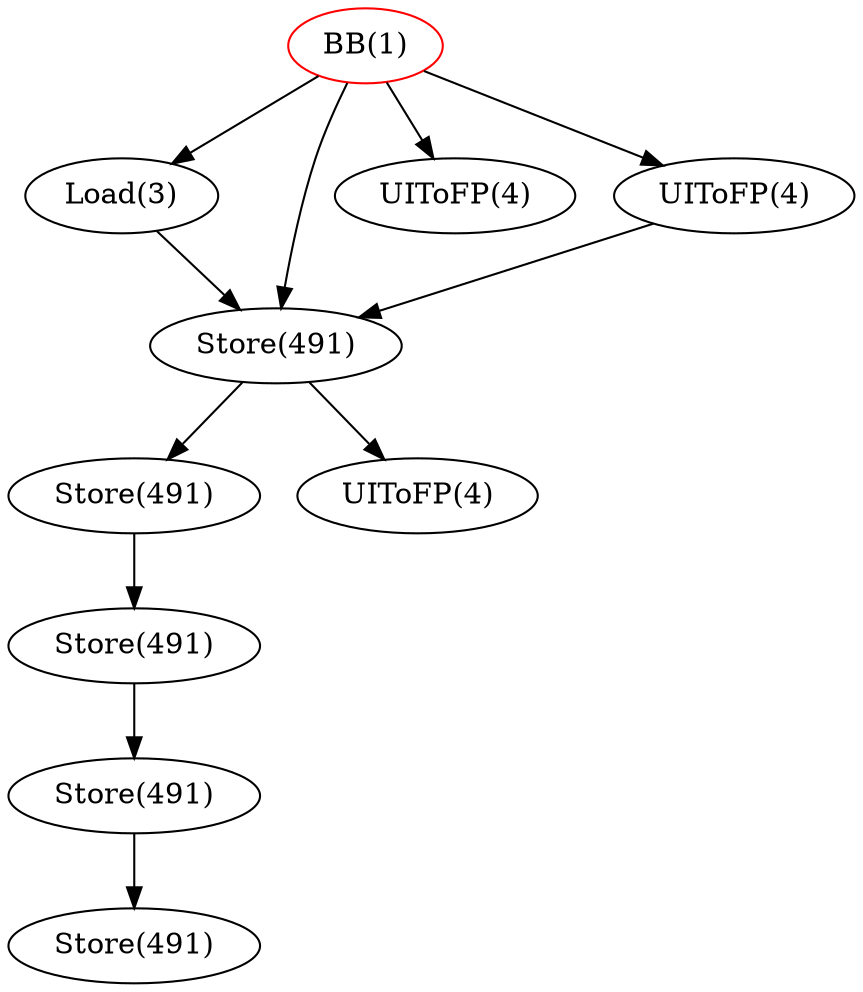 strict digraph G {
  graph [file="dfg.__offload_func_50969.dot"];
  1	 [color=red,
     ir=my___unk__1,
     label="BB(1)",
     opcode=BB];
  3	 [color=black,
     ir="  %2 = load i8, i8* %1, align 1, !UID !2",
     label="Load(3)",
     opcode=Load];

  491	 [color=black,
       ir="  store i64 %431, i64* %433, align 8, !UID !491",
       label="Store(491)",
       opcode=Store];
  492	 [color=black,
       ir="  store i64 %431, i64* %433, align 8, !UID !491",
       label="Store(491)",
       opcode=Store];
  493	 [color=black,
       ir="  store i64 %431, i64* %433, align 8, !UID !491",
       label="Store(491)",
       opcode=Store];

  494	 [color=black,
       ir="  store i64 %431, i64* %433, align 8, !UID !491",
       label="Store(491)",
       opcode=Store];

  495	 [color=black,
       ir="  store i64 %431, i64* %433, align 8, !UID !491",
       label="Store(491)",
       opcode=Store];

  491->492
  492->493
  493->494
  494->495


    1->4
    4	 [color=black,
       ir="  %3 = uitofp i8 %2 to float, !UID !3",
       label="UIToFP(4)",
       opcode=UIToFP];

  7	 [color=black,
     ir="  %3 = uitofp i8 %2 to float, !UID !3",
     label="UIToFP(4)",
     opcode=UIToFP];

  6	 [color=black,
     ir="  %3 = uitofp i8 %2 to float, !UID !3",
     label="UIToFP(4)",
     opcode=UIToFP];

  3->491
    1->3
    1->491
    1->6
    6->491
    491->7

}
